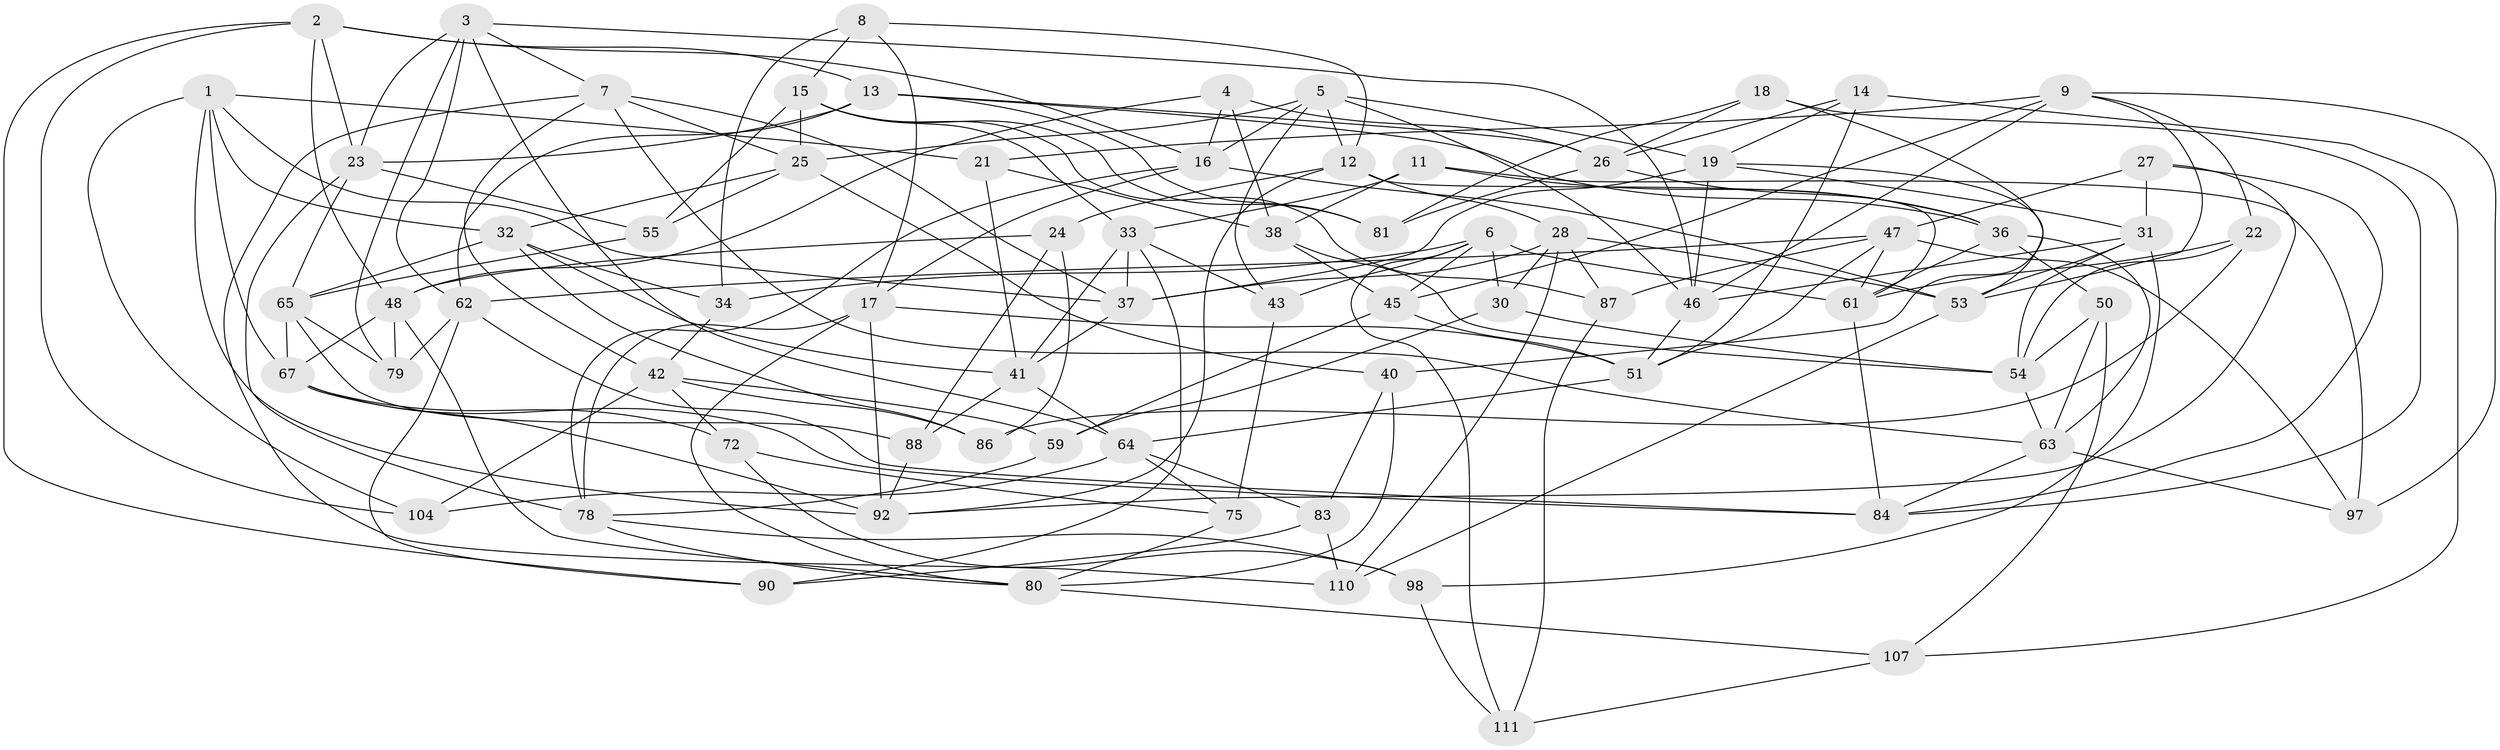 // original degree distribution, {4: 1.0}
// Generated by graph-tools (version 1.1) at 2025/42/03/06/25 10:42:18]
// undirected, 73 vertices, 187 edges
graph export_dot {
graph [start="1"]
  node [color=gray90,style=filled];
  1 [super="+102"];
  2 [super="+10"];
  3 [super="+94"];
  4;
  5 [super="+68"];
  6 [super="+29"];
  7 [super="+69"];
  8;
  9 [super="+44"];
  11;
  12 [super="+60"];
  13 [super="+105"];
  14;
  15 [super="+49"];
  16 [super="+108"];
  17 [super="+20"];
  18;
  19 [super="+35"];
  21;
  22;
  23 [super="+39"];
  24;
  25 [super="+85"];
  26 [super="+66"];
  27;
  28 [super="+58"];
  30;
  31 [super="+91"];
  32 [super="+73"];
  33 [super="+76"];
  34;
  36 [super="+56"];
  37 [super="+113"];
  38 [super="+89"];
  40;
  41 [super="+71"];
  42 [super="+112"];
  43;
  45 [super="+70"];
  46 [super="+57"];
  47 [super="+95"];
  48 [super="+93"];
  50;
  51 [super="+52"];
  53 [super="+103"];
  54 [super="+74"];
  55;
  59;
  61 [super="+100"];
  62 [super="+101"];
  63 [super="+77"];
  64 [super="+106"];
  65 [super="+96"];
  67 [super="+114"];
  72;
  75;
  78 [super="+109"];
  79;
  80 [super="+82"];
  81;
  83;
  84 [super="+99"];
  86;
  87;
  88;
  90;
  92 [super="+115"];
  97;
  98;
  104;
  107;
  110;
  111;
  1 -- 104;
  1 -- 32;
  1 -- 21;
  1 -- 37;
  1 -- 92;
  1 -- 67;
  2 -- 104;
  2 -- 90;
  2 -- 23;
  2 -- 48;
  2 -- 16;
  2 -- 13;
  3 -- 23;
  3 -- 64;
  3 -- 7;
  3 -- 62;
  3 -- 46;
  3 -- 79;
  4 -- 38;
  4 -- 48;
  4 -- 26;
  4 -- 16;
  5 -- 16;
  5 -- 43;
  5 -- 46;
  5 -- 25;
  5 -- 19;
  5 -- 12;
  6 -- 111;
  6 -- 43;
  6 -- 45;
  6 -- 34;
  6 -- 61;
  6 -- 30;
  7 -- 63;
  7 -- 110;
  7 -- 25;
  7 -- 42;
  7 -- 37;
  8 -- 34;
  8 -- 17;
  8 -- 15;
  8 -- 12;
  9 -- 21;
  9 -- 53;
  9 -- 46;
  9 -- 45;
  9 -- 22;
  9 -- 97;
  11 -- 38;
  11 -- 97;
  11 -- 33;
  11 -- 36;
  12 -- 24;
  12 -- 61;
  12 -- 92;
  12 -- 28;
  13 -- 81;
  13 -- 26;
  13 -- 36;
  13 -- 62;
  13 -- 23;
  14 -- 51;
  14 -- 107;
  14 -- 26;
  14 -- 19;
  15 -- 33;
  15 -- 25;
  15 -- 81;
  15 -- 55;
  15 -- 87;
  16 -- 53;
  16 -- 78;
  16 -- 17;
  17 -- 92;
  17 -- 80;
  17 -- 51;
  17 -- 78;
  18 -- 40;
  18 -- 26;
  18 -- 81;
  18 -- 84;
  19 -- 37;
  19 -- 46;
  19 -- 53;
  19 -- 31;
  21 -- 41;
  21 -- 38;
  22 -- 54;
  22 -- 86;
  22 -- 61;
  23 -- 65;
  23 -- 55;
  23 -- 78;
  24 -- 88;
  24 -- 48;
  24 -- 86;
  25 -- 40;
  25 -- 55;
  25 -- 32;
  26 -- 81;
  26 -- 36;
  27 -- 31;
  27 -- 92;
  27 -- 84;
  27 -- 47;
  28 -- 87;
  28 -- 110;
  28 -- 53;
  28 -- 37;
  28 -- 30;
  30 -- 54;
  30 -- 59;
  31 -- 46;
  31 -- 54;
  31 -- 98;
  31 -- 53;
  32 -- 86;
  32 -- 34;
  32 -- 65;
  32 -- 41;
  33 -- 37;
  33 -- 90;
  33 -- 43;
  33 -- 41;
  34 -- 42;
  36 -- 61;
  36 -- 50;
  36 -- 63;
  37 -- 41;
  38 -- 54;
  38 -- 45 [weight=2];
  40 -- 83;
  40 -- 80;
  41 -- 88;
  41 -- 64;
  42 -- 72;
  42 -- 104;
  42 -- 59;
  42 -- 86;
  43 -- 75;
  45 -- 51;
  45 -- 59;
  46 -- 51;
  47 -- 62;
  47 -- 87;
  47 -- 97;
  47 -- 51;
  47 -- 61;
  48 -- 80;
  48 -- 79;
  48 -- 67;
  50 -- 107;
  50 -- 54;
  50 -- 63;
  51 -- 64;
  53 -- 110;
  54 -- 63;
  55 -- 65;
  59 -- 78;
  61 -- 84;
  62 -- 90;
  62 -- 79;
  62 -- 84;
  63 -- 97;
  63 -- 84;
  64 -- 75;
  64 -- 104;
  64 -- 83;
  65 -- 79;
  65 -- 88;
  65 -- 67;
  67 -- 92;
  67 -- 72;
  67 -- 84;
  72 -- 98;
  72 -- 75;
  75 -- 80;
  78 -- 80;
  78 -- 98;
  80 -- 107;
  83 -- 110;
  83 -- 90;
  87 -- 111;
  88 -- 92;
  98 -- 111;
  107 -- 111;
}
